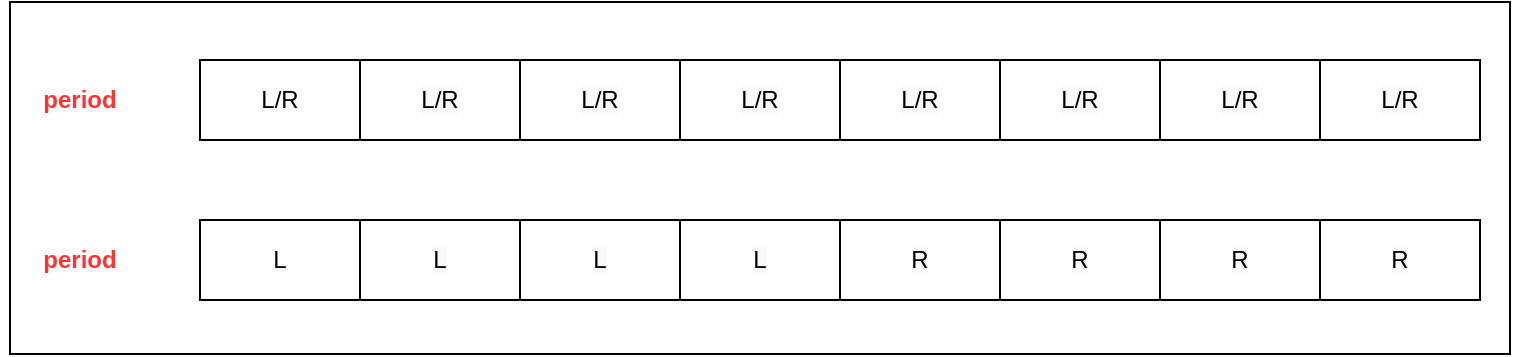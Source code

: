 <mxfile version="20.0.1" type="github">
  <diagram id="MbLmJcK1ror75Nt709jQ" name="Page-1">
    <mxGraphModel dx="1038" dy="460" grid="0" gridSize="10" guides="1" tooltips="1" connect="1" arrows="1" fold="1" page="1" pageScale="1" pageWidth="827" pageHeight="1169" math="0" shadow="0">
      <root>
        <mxCell id="0" />
        <mxCell id="1" parent="0" />
        <mxCell id="Dh62LPNyTSWT2eK6x_et-15" value="L/R" style="whiteSpace=wrap;html=1;" vertex="1" parent="1">
          <mxGeometry x="159" y="76" width="80" height="40" as="geometry" />
        </mxCell>
        <mxCell id="Dh62LPNyTSWT2eK6x_et-16" value="&lt;span style=&quot;color: rgb(0, 0, 0); font-family: Helvetica; font-size: 12px; font-style: normal; font-variant-ligatures: normal; font-variant-caps: normal; font-weight: 400; letter-spacing: normal; orphans: 2; text-align: center; text-indent: 0px; text-transform: none; widows: 2; word-spacing: 0px; -webkit-text-stroke-width: 0px; background-color: rgb(248, 249, 250); text-decoration-thickness: initial; text-decoration-style: initial; text-decoration-color: initial; float: none; display: inline !important;&quot;&gt;L/R&lt;/span&gt;" style="whiteSpace=wrap;html=1;" vertex="1" parent="1">
          <mxGeometry x="239" y="76" width="80" height="40" as="geometry" />
        </mxCell>
        <mxCell id="Dh62LPNyTSWT2eK6x_et-17" value="&lt;span style=&quot;color: rgb(0, 0, 0); font-family: Helvetica; font-size: 12px; font-style: normal; font-variant-ligatures: normal; font-variant-caps: normal; font-weight: 400; letter-spacing: normal; orphans: 2; text-align: center; text-indent: 0px; text-transform: none; widows: 2; word-spacing: 0px; -webkit-text-stroke-width: 0px; background-color: rgb(248, 249, 250); text-decoration-thickness: initial; text-decoration-style: initial; text-decoration-color: initial; float: none; display: inline !important;&quot;&gt;L/R&lt;/span&gt;" style="whiteSpace=wrap;html=1;" vertex="1" parent="1">
          <mxGeometry x="319" y="76" width="80" height="40" as="geometry" />
        </mxCell>
        <mxCell id="Dh62LPNyTSWT2eK6x_et-18" value="&lt;span style=&quot;color: rgb(0, 0, 0); font-family: Helvetica; font-size: 12px; font-style: normal; font-variant-ligatures: normal; font-variant-caps: normal; font-weight: 400; letter-spacing: normal; orphans: 2; text-align: center; text-indent: 0px; text-transform: none; widows: 2; word-spacing: 0px; -webkit-text-stroke-width: 0px; background-color: rgb(248, 249, 250); text-decoration-thickness: initial; text-decoration-style: initial; text-decoration-color: initial; float: none; display: inline !important;&quot;&gt;L/R&lt;/span&gt;" style="whiteSpace=wrap;html=1;" vertex="1" parent="1">
          <mxGeometry x="399" y="76" width="80" height="40" as="geometry" />
        </mxCell>
        <mxCell id="Dh62LPNyTSWT2eK6x_et-19" value="&lt;span style=&quot;color: rgb(0, 0, 0); font-family: Helvetica; font-size: 12px; font-style: normal; font-variant-ligatures: normal; font-variant-caps: normal; font-weight: 400; letter-spacing: normal; orphans: 2; text-align: center; text-indent: 0px; text-transform: none; widows: 2; word-spacing: 0px; -webkit-text-stroke-width: 0px; background-color: rgb(248, 249, 250); text-decoration-thickness: initial; text-decoration-style: initial; text-decoration-color: initial; float: none; display: inline !important;&quot;&gt;L/R&lt;/span&gt;" style="whiteSpace=wrap;html=1;" vertex="1" parent="1">
          <mxGeometry x="479" y="76" width="80" height="40" as="geometry" />
        </mxCell>
        <mxCell id="Dh62LPNyTSWT2eK6x_et-20" value="&lt;span style=&quot;color: rgb(0, 0, 0); font-family: Helvetica; font-size: 12px; font-style: normal; font-variant-ligatures: normal; font-variant-caps: normal; font-weight: 400; letter-spacing: normal; orphans: 2; text-align: center; text-indent: 0px; text-transform: none; widows: 2; word-spacing: 0px; -webkit-text-stroke-width: 0px; background-color: rgb(248, 249, 250); text-decoration-thickness: initial; text-decoration-style: initial; text-decoration-color: initial; float: none; display: inline !important;&quot;&gt;L/R&lt;/span&gt;" style="whiteSpace=wrap;html=1;" vertex="1" parent="1">
          <mxGeometry x="559" y="76" width="80" height="40" as="geometry" />
        </mxCell>
        <mxCell id="Dh62LPNyTSWT2eK6x_et-21" value="&lt;span style=&quot;color: rgb(0, 0, 0); font-family: Helvetica; font-size: 12px; font-style: normal; font-variant-ligatures: normal; font-variant-caps: normal; font-weight: 400; letter-spacing: normal; orphans: 2; text-align: center; text-indent: 0px; text-transform: none; widows: 2; word-spacing: 0px; -webkit-text-stroke-width: 0px; background-color: rgb(248, 249, 250); text-decoration-thickness: initial; text-decoration-style: initial; text-decoration-color: initial; float: none; display: inline !important;&quot;&gt;L/R&lt;/span&gt;" style="whiteSpace=wrap;html=1;" vertex="1" parent="1">
          <mxGeometry x="639" y="76" width="80" height="40" as="geometry" />
        </mxCell>
        <mxCell id="Dh62LPNyTSWT2eK6x_et-22" value="&lt;span style=&quot;color: rgb(0, 0, 0); font-family: Helvetica; font-size: 12px; font-style: normal; font-variant-ligatures: normal; font-variant-caps: normal; font-weight: 400; letter-spacing: normal; orphans: 2; text-align: center; text-indent: 0px; text-transform: none; widows: 2; word-spacing: 0px; -webkit-text-stroke-width: 0px; background-color: rgb(248, 249, 250); text-decoration-thickness: initial; text-decoration-style: initial; text-decoration-color: initial; float: none; display: inline !important;&quot;&gt;L/R&lt;/span&gt;" style="whiteSpace=wrap;html=1;" vertex="1" parent="1">
          <mxGeometry x="719" y="76" width="80" height="40" as="geometry" />
        </mxCell>
        <mxCell id="Dh62LPNyTSWT2eK6x_et-23" value="&lt;b&gt;&lt;font color=&quot;#ff3333&quot;&gt;period&lt;/font&gt;&lt;/b&gt;" style="text;html=1;strokeColor=none;fillColor=none;align=center;verticalAlign=middle;whiteSpace=wrap;rounded=0;" vertex="1" parent="1">
          <mxGeometry x="59" y="76" width="80" height="40" as="geometry" />
        </mxCell>
        <mxCell id="Dh62LPNyTSWT2eK6x_et-24" value="L" style="whiteSpace=wrap;html=1;" vertex="1" parent="1">
          <mxGeometry x="159" y="156" width="80" height="40" as="geometry" />
        </mxCell>
        <mxCell id="Dh62LPNyTSWT2eK6x_et-25" value="&lt;span style=&quot;color: rgb(0, 0, 0); font-family: Helvetica; font-size: 12px; font-style: normal; font-variant-ligatures: normal; font-variant-caps: normal; font-weight: 400; letter-spacing: normal; orphans: 2; text-align: center; text-indent: 0px; text-transform: none; widows: 2; word-spacing: 0px; -webkit-text-stroke-width: 0px; background-color: rgb(248, 249, 250); text-decoration-thickness: initial; text-decoration-style: initial; text-decoration-color: initial; float: none; display: inline !important;&quot;&gt;L&lt;/span&gt;" style="whiteSpace=wrap;html=1;" vertex="1" parent="1">
          <mxGeometry x="239" y="156" width="80" height="40" as="geometry" />
        </mxCell>
        <mxCell id="Dh62LPNyTSWT2eK6x_et-26" value="&lt;span style=&quot;color: rgb(0, 0, 0); font-family: Helvetica; font-size: 12px; font-style: normal; font-variant-ligatures: normal; font-variant-caps: normal; font-weight: 400; letter-spacing: normal; orphans: 2; text-align: center; text-indent: 0px; text-transform: none; widows: 2; word-spacing: 0px; -webkit-text-stroke-width: 0px; background-color: rgb(248, 249, 250); text-decoration-thickness: initial; text-decoration-style: initial; text-decoration-color: initial; float: none; display: inline !important;&quot;&gt;L&lt;/span&gt;" style="whiteSpace=wrap;html=1;" vertex="1" parent="1">
          <mxGeometry x="319" y="156" width="80" height="40" as="geometry" />
        </mxCell>
        <mxCell id="Dh62LPNyTSWT2eK6x_et-27" value="&lt;span style=&quot;color: rgb(0, 0, 0); font-family: Helvetica; font-size: 12px; font-style: normal; font-variant-ligatures: normal; font-variant-caps: normal; font-weight: 400; letter-spacing: normal; orphans: 2; text-align: center; text-indent: 0px; text-transform: none; widows: 2; word-spacing: 0px; -webkit-text-stroke-width: 0px; background-color: rgb(248, 249, 250); text-decoration-thickness: initial; text-decoration-style: initial; text-decoration-color: initial; float: none; display: inline !important;&quot;&gt;L&lt;/span&gt;" style="whiteSpace=wrap;html=1;" vertex="1" parent="1">
          <mxGeometry x="399" y="156" width="80" height="40" as="geometry" />
        </mxCell>
        <mxCell id="Dh62LPNyTSWT2eK6x_et-28" value="&lt;span style=&quot;color: rgb(0, 0, 0); font-family: Helvetica; font-size: 12px; font-style: normal; font-variant-ligatures: normal; font-variant-caps: normal; font-weight: 400; letter-spacing: normal; orphans: 2; text-align: center; text-indent: 0px; text-transform: none; widows: 2; word-spacing: 0px; -webkit-text-stroke-width: 0px; background-color: rgb(248, 249, 250); text-decoration-thickness: initial; text-decoration-style: initial; text-decoration-color: initial; float: none; display: inline !important;&quot;&gt;R&lt;/span&gt;" style="whiteSpace=wrap;html=1;" vertex="1" parent="1">
          <mxGeometry x="479" y="156" width="80" height="40" as="geometry" />
        </mxCell>
        <mxCell id="Dh62LPNyTSWT2eK6x_et-29" value="&lt;span style=&quot;color: rgb(0, 0, 0); font-family: Helvetica; font-size: 12px; font-style: normal; font-variant-ligatures: normal; font-variant-caps: normal; font-weight: 400; letter-spacing: normal; orphans: 2; text-align: center; text-indent: 0px; text-transform: none; widows: 2; word-spacing: 0px; -webkit-text-stroke-width: 0px; background-color: rgb(248, 249, 250); text-decoration-thickness: initial; text-decoration-style: initial; text-decoration-color: initial; float: none; display: inline !important;&quot;&gt;R&lt;/span&gt;" style="whiteSpace=wrap;html=1;" vertex="1" parent="1">
          <mxGeometry x="559" y="156" width="80" height="40" as="geometry" />
        </mxCell>
        <mxCell id="Dh62LPNyTSWT2eK6x_et-30" value="&lt;span style=&quot;color: rgb(0, 0, 0); font-family: Helvetica; font-size: 12px; font-style: normal; font-variant-ligatures: normal; font-variant-caps: normal; font-weight: 400; letter-spacing: normal; orphans: 2; text-align: center; text-indent: 0px; text-transform: none; widows: 2; word-spacing: 0px; -webkit-text-stroke-width: 0px; background-color: rgb(248, 249, 250); text-decoration-thickness: initial; text-decoration-style: initial; text-decoration-color: initial; float: none; display: inline !important;&quot;&gt;R&lt;/span&gt;" style="whiteSpace=wrap;html=1;" vertex="1" parent="1">
          <mxGeometry x="639" y="156" width="80" height="40" as="geometry" />
        </mxCell>
        <mxCell id="Dh62LPNyTSWT2eK6x_et-31" value="&lt;span style=&quot;color: rgb(0, 0, 0); font-family: Helvetica; font-size: 12px; font-style: normal; font-variant-ligatures: normal; font-variant-caps: normal; font-weight: 400; letter-spacing: normal; orphans: 2; text-align: center; text-indent: 0px; text-transform: none; widows: 2; word-spacing: 0px; -webkit-text-stroke-width: 0px; background-color: rgb(248, 249, 250); text-decoration-thickness: initial; text-decoration-style: initial; text-decoration-color: initial; float: none; display: inline !important;&quot;&gt;R&lt;/span&gt;" style="whiteSpace=wrap;html=1;" vertex="1" parent="1">
          <mxGeometry x="719" y="156" width="80" height="40" as="geometry" />
        </mxCell>
        <mxCell id="Dh62LPNyTSWT2eK6x_et-32" value="&lt;b&gt;&lt;font color=&quot;#ff3333&quot;&gt;period&lt;/font&gt;&lt;/b&gt;" style="text;html=1;strokeColor=none;fillColor=none;align=center;verticalAlign=middle;whiteSpace=wrap;rounded=0;" vertex="1" parent="1">
          <mxGeometry x="59" y="156" width="80" height="40" as="geometry" />
        </mxCell>
        <mxCell id="Dh62LPNyTSWT2eK6x_et-34" value="" style="rounded=0;whiteSpace=wrap;html=1;fontColor=#FF3333;strokeColor=default;fillColor=none;" vertex="1" parent="1">
          <mxGeometry x="64" y="47" width="750" height="176" as="geometry" />
        </mxCell>
      </root>
    </mxGraphModel>
  </diagram>
</mxfile>
